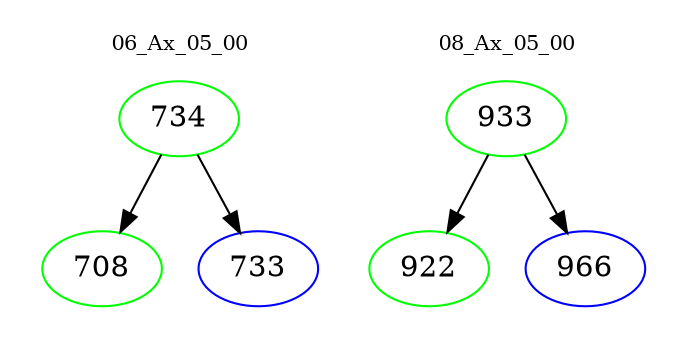 digraph{
subgraph cluster_0 {
color = white
label = "06_Ax_05_00";
fontsize=10;
T0_734 [label="734", color="green"]
T0_734 -> T0_708 [color="black"]
T0_708 [label="708", color="green"]
T0_734 -> T0_733 [color="black"]
T0_733 [label="733", color="blue"]
}
subgraph cluster_1 {
color = white
label = "08_Ax_05_00";
fontsize=10;
T1_933 [label="933", color="green"]
T1_933 -> T1_922 [color="black"]
T1_922 [label="922", color="green"]
T1_933 -> T1_966 [color="black"]
T1_966 [label="966", color="blue"]
}
}
